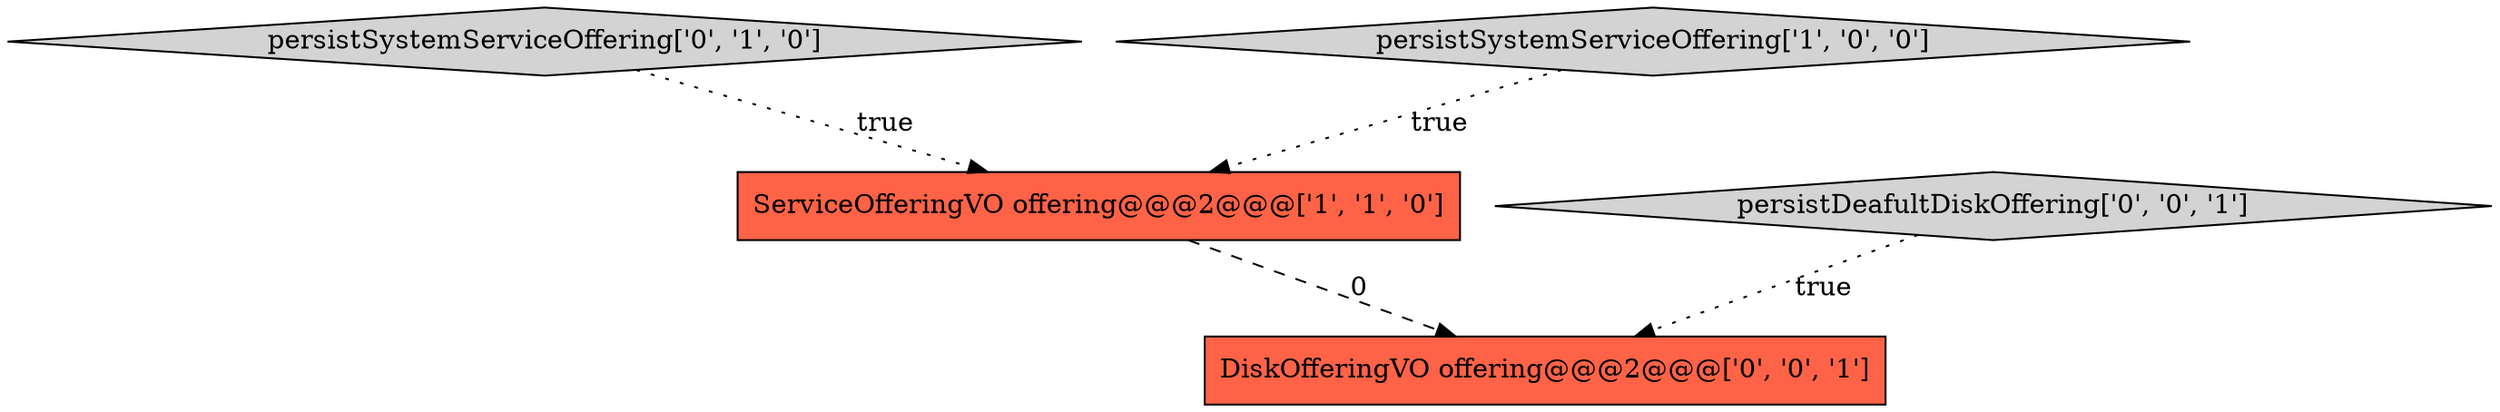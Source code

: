 digraph {
2 [style = filled, label = "persistSystemServiceOffering['0', '1', '0']", fillcolor = lightgray, shape = diamond image = "AAA0AAABBB2BBB"];
0 [style = filled, label = "ServiceOfferingVO offering@@@2@@@['1', '1', '0']", fillcolor = tomato, shape = box image = "AAA0AAABBB1BBB"];
3 [style = filled, label = "persistDeafultDiskOffering['0', '0', '1']", fillcolor = lightgray, shape = diamond image = "AAA0AAABBB3BBB"];
1 [style = filled, label = "persistSystemServiceOffering['1', '0', '0']", fillcolor = lightgray, shape = diamond image = "AAA0AAABBB1BBB"];
4 [style = filled, label = "DiskOfferingVO offering@@@2@@@['0', '0', '1']", fillcolor = tomato, shape = box image = "AAA0AAABBB3BBB"];
2->0 [style = dotted, label="true"];
0->4 [style = dashed, label="0"];
3->4 [style = dotted, label="true"];
1->0 [style = dotted, label="true"];
}
